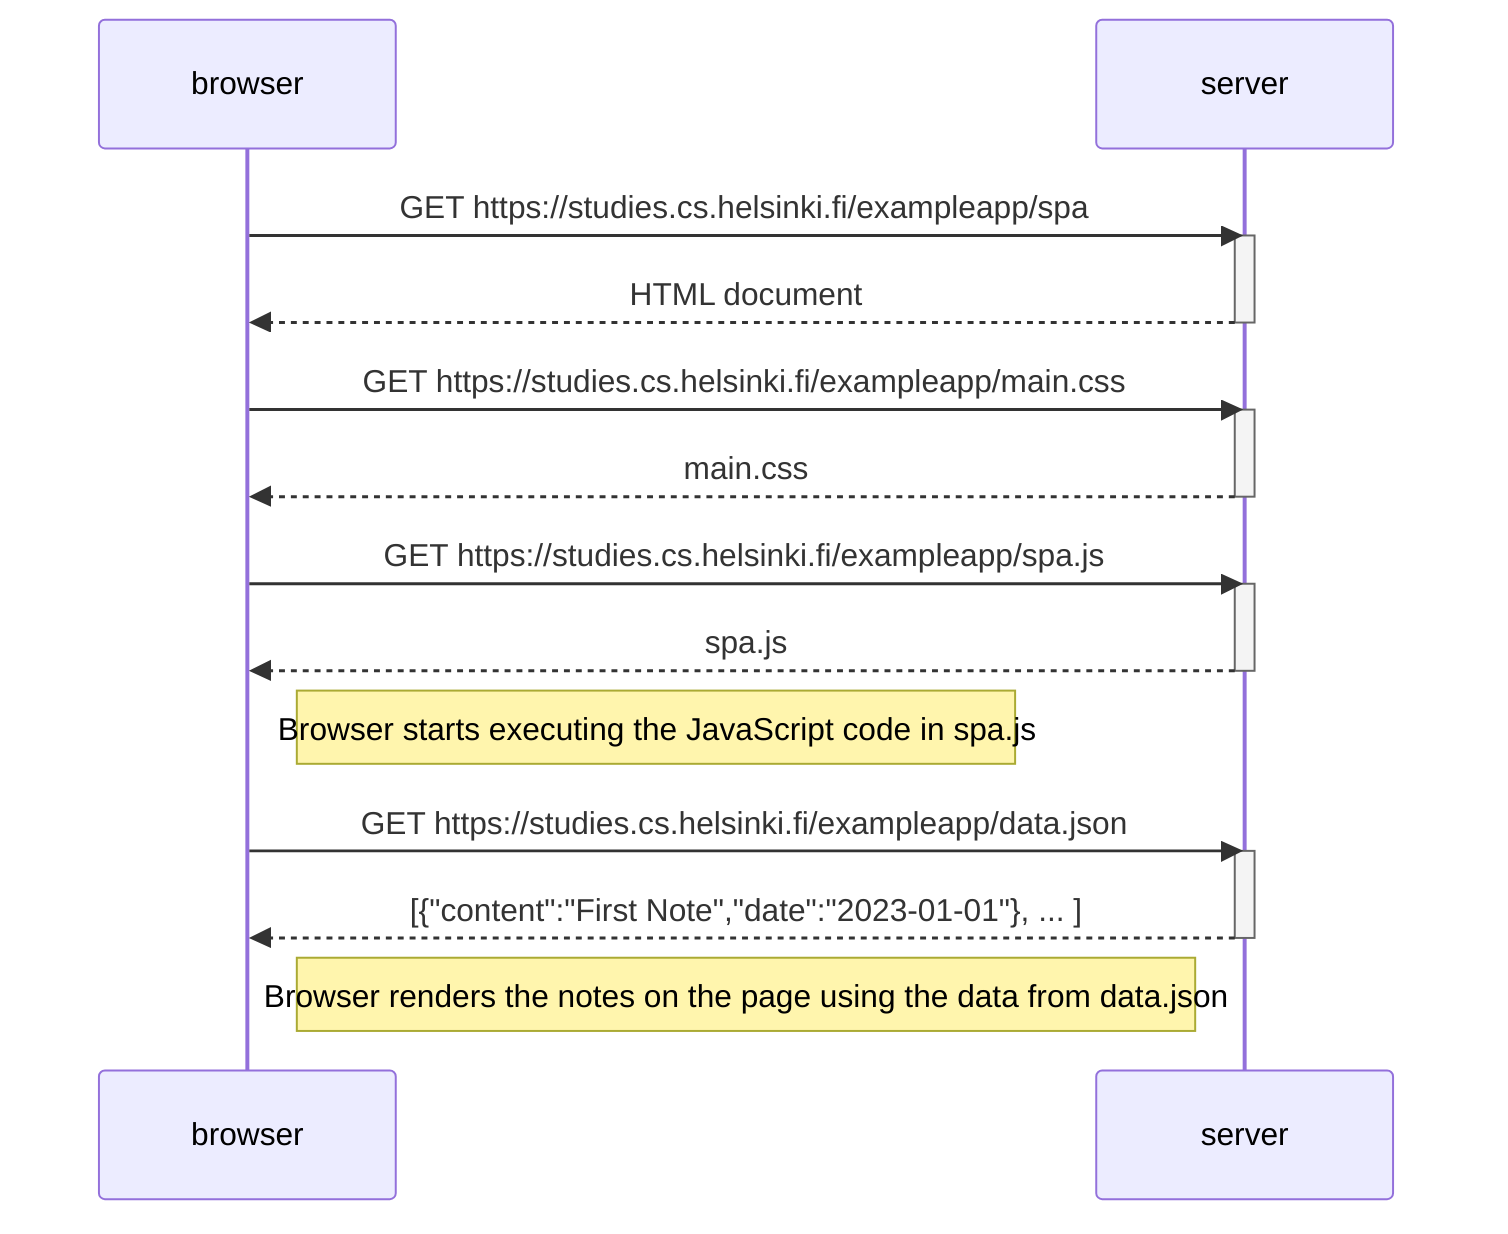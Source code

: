 sequenceDiagram
    participant browser
    participant server

    browser->>server: GET https://studies.cs.helsinki.fi/exampleapp/spa
    activate server
    server-->>browser: HTML document
    deactivate server

    browser->>server: GET https://studies.cs.helsinki.fi/exampleapp/main.css
    activate server
    server-->>browser: main.css
    deactivate server

    browser->>server: GET https://studies.cs.helsinki.fi/exampleapp/spa.js
    activate server
    server-->>browser: spa.js
    deactivate server

    Note right of browser: Browser starts executing the JavaScript code in spa.js

    browser->>server: GET https://studies.cs.helsinki.fi/exampleapp/data.json
    activate server
    server-->>browser: [{"content":"First Note","date":"2023-01-01"}, ... ]
    deactivate server

    Note right of browser: Browser renders the notes on the page using the data from data.json